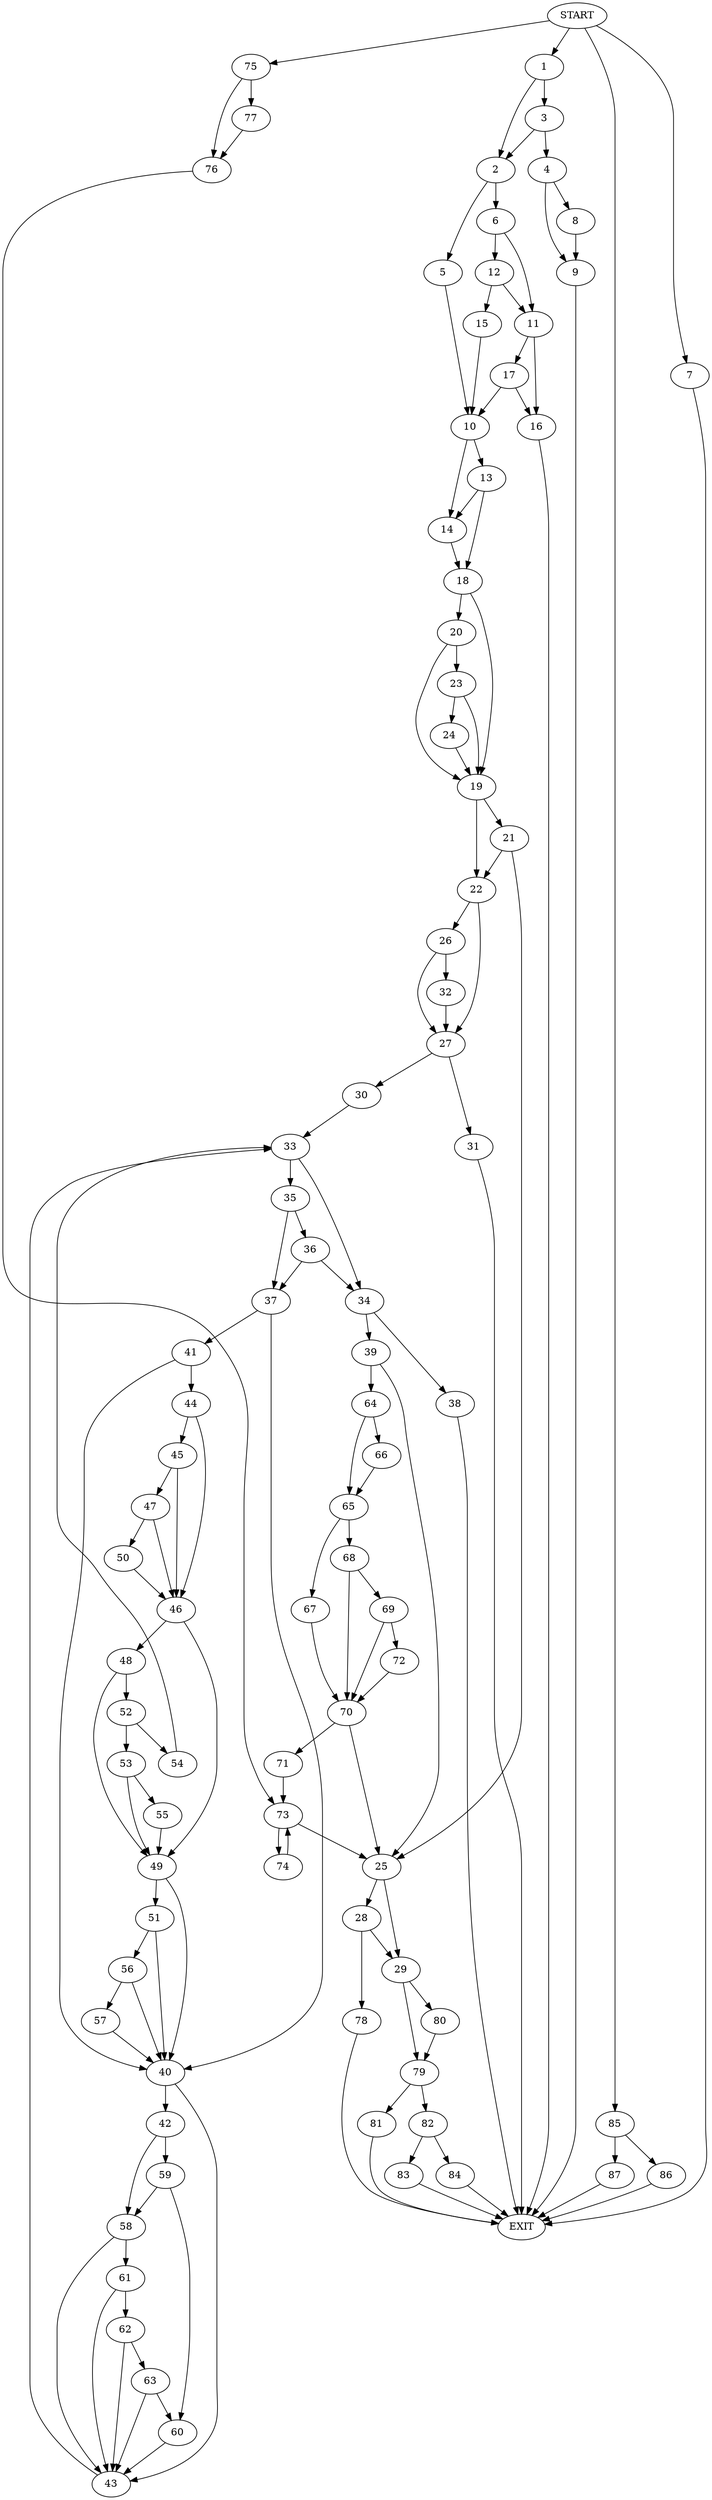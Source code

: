 digraph {
0 [label="START"]
88 [label="EXIT"]
0 -> 1
1 -> 2
1 -> 3
3 -> 4
3 -> 2
2 -> 5
2 -> 6
0 -> 7
7 -> 88
4 -> 8
4 -> 9
8 -> 9
9 -> 88
5 -> 10
6 -> 11
6 -> 12
10 -> 13
10 -> 14
12 -> 11
12 -> 15
11 -> 16
11 -> 17
15 -> 10
16 -> 88
17 -> 16
17 -> 10
13 -> 18
13 -> 14
14 -> 18
18 -> 19
18 -> 20
19 -> 21
19 -> 22
20 -> 19
20 -> 23
23 -> 19
23 -> 24
24 -> 19
21 -> 22
21 -> 25
22 -> 26
22 -> 27
25 -> 28
25 -> 29
27 -> 30
27 -> 31
26 -> 27
26 -> 32
32 -> 27
31 -> 88
30 -> 33
33 -> 34
33 -> 35
35 -> 36
35 -> 37
34 -> 38
34 -> 39
37 -> 40
37 -> 41
36 -> 37
36 -> 34
40 -> 42
40 -> 43
41 -> 40
41 -> 44
44 -> 45
44 -> 46
45 -> 46
45 -> 47
46 -> 48
46 -> 49
47 -> 46
47 -> 50
50 -> 46
49 -> 40
49 -> 51
48 -> 52
48 -> 49
52 -> 53
52 -> 54
53 -> 49
53 -> 55
54 -> 33
55 -> 49
51 -> 40
51 -> 56
56 -> 40
56 -> 57
57 -> 40
43 -> 33
42 -> 58
42 -> 59
59 -> 60
59 -> 58
58 -> 61
58 -> 43
60 -> 43
61 -> 43
61 -> 62
62 -> 63
62 -> 43
63 -> 60
63 -> 43
38 -> 88
39 -> 25
39 -> 64
64 -> 65
64 -> 66
66 -> 65
65 -> 67
65 -> 68
68 -> 69
68 -> 70
67 -> 70
70 -> 25
70 -> 71
69 -> 72
69 -> 70
72 -> 70
71 -> 73
73 -> 74
73 -> 25
74 -> 73
0 -> 75
75 -> 76
75 -> 77
77 -> 76
76 -> 73
28 -> 78
28 -> 29
29 -> 79
29 -> 80
78 -> 88
80 -> 79
79 -> 81
79 -> 82
81 -> 88
82 -> 83
82 -> 84
0 -> 85
85 -> 86
85 -> 87
86 -> 88
87 -> 88
84 -> 88
83 -> 88
}
